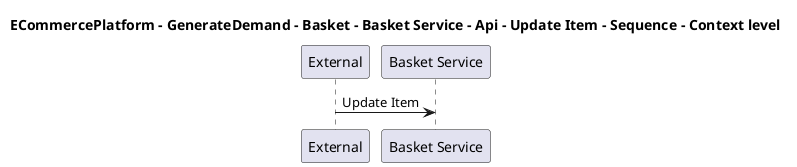 @startuml

title ECommercePlatform - GenerateDemand - Basket - Basket Service - Api - Update Item - Sequence - Context level

participant "External" as C4InterFlow.SoftwareSystems.ExternalSystem
participant "Basket Service" as ECommercePlatform.GenerateDemand.Basket.SoftwareSystems.BasketService

C4InterFlow.SoftwareSystems.ExternalSystem -> ECommercePlatform.GenerateDemand.Basket.SoftwareSystems.BasketService : Update Item


@enduml
